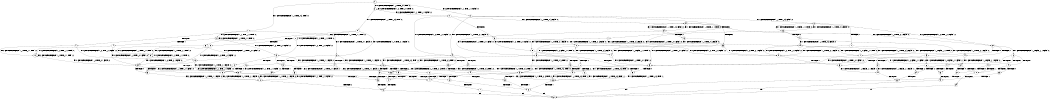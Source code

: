 digraph BCG {
size = "7, 10.5";
center = TRUE;
node [shape = circle];
0 [peripheries = 2];
0 -> 1 [label = "EX !1 !ATOMIC_EXCH_BRANCH (1, +1, TRUE, +0, 3, TRUE) !:0:"];
0 -> 2 [label = "EX !2 !ATOMIC_EXCH_BRANCH (1, +1, TRUE, +1, 1, FALSE) !:0:"];
0 -> 3 [label = "EX !0 !ATOMIC_EXCH_BRANCH (1, +0, TRUE, +0, 1, TRUE) !:0:"];
1 -> 4 [label = "TERMINATE !1"];
1 -> 5 [label = "EX !2 !ATOMIC_EXCH_BRANCH (1, +1, TRUE, +1, 1, TRUE) !:0:"];
1 -> 6 [label = "EX !0 !ATOMIC_EXCH_BRANCH (1, +0, TRUE, +0, 1, FALSE) !:0:"];
2 -> 7 [label = "TERMINATE !2"];
2 -> 8 [label = "EX !1 !ATOMIC_EXCH_BRANCH (1, +1, TRUE, +0, 3, FALSE) !:0:"];
2 -> 9 [label = "EX !0 !ATOMIC_EXCH_BRANCH (1, +0, TRUE, +0, 1, FALSE) !:0:"];
3 -> 10 [label = "EX !1 !ATOMIC_EXCH_BRANCH (1, +1, TRUE, +0, 3, TRUE) !:0:"];
3 -> 11 [label = "EX !2 !ATOMIC_EXCH_BRANCH (1, +1, TRUE, +1, 1, FALSE) !:0:"];
3 -> 3 [label = "EX !0 !ATOMIC_EXCH_BRANCH (1, +0, TRUE, +0, 1, TRUE) !:0:"];
4 -> 12 [label = "EX !2 !ATOMIC_EXCH_BRANCH (1, +1, TRUE, +1, 1, TRUE) !:0:"];
4 -> 13 [label = "EX !0 !ATOMIC_EXCH_BRANCH (1, +0, TRUE, +0, 1, FALSE) !:0:"];
5 -> 14 [label = "TERMINATE !1"];
5 -> 15 [label = "EX !0 !ATOMIC_EXCH_BRANCH (1, +0, TRUE, +0, 1, FALSE) !:0:"];
5 -> 5 [label = "EX !2 !ATOMIC_EXCH_BRANCH (1, +1, TRUE, +1, 1, TRUE) !:0:"];
6 -> 16 [label = "TERMINATE !1"];
6 -> 17 [label = "TERMINATE !0"];
6 -> 18 [label = "EX !2 !ATOMIC_EXCH_BRANCH (1, +1, TRUE, +1, 1, FALSE) !:0:"];
7 -> 19 [label = "EX !1 !ATOMIC_EXCH_BRANCH (1, +1, TRUE, +0, 3, FALSE) !:0:"];
7 -> 20 [label = "EX !0 !ATOMIC_EXCH_BRANCH (1, +0, TRUE, +0, 1, FALSE) !:0:"];
8 -> 21 [label = "TERMINATE !2"];
8 -> 22 [label = "EX !0 !ATOMIC_EXCH_BRANCH (1, +0, TRUE, +0, 1, FALSE) !:0:"];
8 -> 23 [label = "EX !1 !ATOMIC_EXCH_BRANCH (1, +0, FALSE, +1, 1, TRUE) !:0:"];
9 -> 24 [label = "TERMINATE !2"];
9 -> 25 [label = "TERMINATE !0"];
9 -> 18 [label = "EX !1 !ATOMIC_EXCH_BRANCH (1, +1, TRUE, +0, 3, TRUE) !:0:"];
10 -> 26 [label = "TERMINATE !1"];
10 -> 27 [label = "EX !2 !ATOMIC_EXCH_BRANCH (1, +1, TRUE, +1, 1, TRUE) !:0:"];
10 -> 6 [label = "EX !0 !ATOMIC_EXCH_BRANCH (1, +0, TRUE, +0, 1, FALSE) !:0:"];
11 -> 28 [label = "TERMINATE !2"];
11 -> 29 [label = "EX !1 !ATOMIC_EXCH_BRANCH (1, +1, TRUE, +0, 3, FALSE) !:0:"];
11 -> 9 [label = "EX !0 !ATOMIC_EXCH_BRANCH (1, +0, TRUE, +0, 1, FALSE) !:0:"];
12 -> 30 [label = "EX !0 !ATOMIC_EXCH_BRANCH (1, +0, TRUE, +0, 1, FALSE) !:0:"];
12 -> 12 [label = "EX !2 !ATOMIC_EXCH_BRANCH (1, +1, TRUE, +1, 1, TRUE) !:0:"];
13 -> 31 [label = "TERMINATE !0"];
13 -> 32 [label = "EX !2 !ATOMIC_EXCH_BRANCH (1, +1, TRUE, +1, 1, FALSE) !:0:"];
14 -> 30 [label = "EX !0 !ATOMIC_EXCH_BRANCH (1, +0, TRUE, +0, 1, FALSE) !:0:"];
14 -> 12 [label = "EX !2 !ATOMIC_EXCH_BRANCH (1, +1, TRUE, +1, 1, TRUE) !:0:"];
15 -> 33 [label = "TERMINATE !1"];
15 -> 34 [label = "TERMINATE !0"];
15 -> 18 [label = "EX !2 !ATOMIC_EXCH_BRANCH (1, +1, TRUE, +1, 1, FALSE) !:0:"];
16 -> 31 [label = "TERMINATE !0"];
16 -> 32 [label = "EX !2 !ATOMIC_EXCH_BRANCH (1, +1, TRUE, +1, 1, FALSE) !:0:"];
17 -> 35 [label = "TERMINATE !1"];
17 -> 36 [label = "EX !2 !ATOMIC_EXCH_BRANCH (1, +1, TRUE, +1, 1, FALSE) !:1:"];
18 -> 37 [label = "TERMINATE !1"];
18 -> 38 [label = "TERMINATE !2"];
18 -> 39 [label = "TERMINATE !0"];
19 -> 40 [label = "EX !0 !ATOMIC_EXCH_BRANCH (1, +0, TRUE, +0, 1, FALSE) !:0:"];
19 -> 41 [label = "EX !1 !ATOMIC_EXCH_BRANCH (1, +0, FALSE, +1, 1, TRUE) !:0:"];
20 -> 42 [label = "TERMINATE !0"];
20 -> 43 [label = "EX !1 !ATOMIC_EXCH_BRANCH (1, +1, TRUE, +0, 3, TRUE) !:0:"];
21 -> 40 [label = "EX !0 !ATOMIC_EXCH_BRANCH (1, +0, TRUE, +0, 1, FALSE) !:0:"];
21 -> 41 [label = "EX !1 !ATOMIC_EXCH_BRANCH (1, +0, FALSE, +1, 1, TRUE) !:0:"];
22 -> 44 [label = "TERMINATE !2"];
22 -> 45 [label = "TERMINATE !0"];
22 -> 46 [label = "EX !1 !ATOMIC_EXCH_BRANCH (1, +0, FALSE, +1, 1, FALSE) !:0:"];
23 -> 47 [label = "TERMINATE !2"];
23 -> 48 [label = "EX !0 !ATOMIC_EXCH_BRANCH (1, +0, TRUE, +0, 1, FALSE) !:0:"];
23 -> 8 [label = "EX !1 !ATOMIC_EXCH_BRANCH (1, +1, TRUE, +0, 3, FALSE) !:0:"];
24 -> 42 [label = "TERMINATE !0"];
24 -> 43 [label = "EX !1 !ATOMIC_EXCH_BRANCH (1, +1, TRUE, +0, 3, TRUE) !:0:"];
25 -> 49 [label = "TERMINATE !2"];
25 -> 36 [label = "EX !1 !ATOMIC_EXCH_BRANCH (1, +1, TRUE, +0, 3, TRUE) !:1:"];
26 -> 50 [label = "EX !2 !ATOMIC_EXCH_BRANCH (1, +1, TRUE, +1, 1, TRUE) !:0:"];
26 -> 13 [label = "EX !0 !ATOMIC_EXCH_BRANCH (1, +0, TRUE, +0, 1, FALSE) !:0:"];
27 -> 51 [label = "TERMINATE !1"];
27 -> 27 [label = "EX !2 !ATOMIC_EXCH_BRANCH (1, +1, TRUE, +1, 1, TRUE) !:0:"];
27 -> 15 [label = "EX !0 !ATOMIC_EXCH_BRANCH (1, +0, TRUE, +0, 1, FALSE) !:0:"];
28 -> 52 [label = "EX !1 !ATOMIC_EXCH_BRANCH (1, +1, TRUE, +0, 3, FALSE) !:0:"];
28 -> 20 [label = "EX !0 !ATOMIC_EXCH_BRANCH (1, +0, TRUE, +0, 1, FALSE) !:0:"];
29 -> 53 [label = "TERMINATE !2"];
29 -> 54 [label = "EX !1 !ATOMIC_EXCH_BRANCH (1, +0, FALSE, +1, 1, TRUE) !:0:"];
29 -> 22 [label = "EX !0 !ATOMIC_EXCH_BRANCH (1, +0, TRUE, +0, 1, FALSE) !:0:"];
30 -> 55 [label = "TERMINATE !0"];
30 -> 32 [label = "EX !2 !ATOMIC_EXCH_BRANCH (1, +1, TRUE, +1, 1, FALSE) !:0:"];
31 -> 56 [label = "EX !2 !ATOMIC_EXCH_BRANCH (1, +1, TRUE, +1, 1, FALSE) !:2:"];
32 -> 57 [label = "TERMINATE !2"];
32 -> 58 [label = "TERMINATE !0"];
33 -> 55 [label = "TERMINATE !0"];
33 -> 32 [label = "EX !2 !ATOMIC_EXCH_BRANCH (1, +1, TRUE, +1, 1, FALSE) !:0:"];
34 -> 59 [label = "TERMINATE !1"];
34 -> 36 [label = "EX !2 !ATOMIC_EXCH_BRANCH (1, +1, TRUE, +1, 1, FALSE) !:1:"];
35 -> 56 [label = "EX !2 !ATOMIC_EXCH_BRANCH (1, +1, TRUE, +1, 1, FALSE) !:2:"];
36 -> 60 [label = "TERMINATE !1"];
36 -> 61 [label = "TERMINATE !2"];
37 -> 57 [label = "TERMINATE !2"];
37 -> 58 [label = "TERMINATE !0"];
38 -> 57 [label = "TERMINATE !1"];
38 -> 62 [label = "TERMINATE !0"];
39 -> 60 [label = "TERMINATE !1"];
39 -> 61 [label = "TERMINATE !2"];
40 -> 63 [label = "TERMINATE !0"];
40 -> 64 [label = "EX !1 !ATOMIC_EXCH_BRANCH (1, +0, FALSE, +1, 1, FALSE) !:0:"];
41 -> 65 [label = "EX !0 !ATOMIC_EXCH_BRANCH (1, +0, TRUE, +0, 1, FALSE) !:0:"];
41 -> 19 [label = "EX !1 !ATOMIC_EXCH_BRANCH (1, +1, TRUE, +0, 3, FALSE) !:0:"];
42 -> 66 [label = "EX !1 !ATOMIC_EXCH_BRANCH (1, +1, TRUE, +0, 3, TRUE) !:1:"];
43 -> 57 [label = "TERMINATE !1"];
43 -> 62 [label = "TERMINATE !0"];
44 -> 63 [label = "TERMINATE !0"];
44 -> 64 [label = "EX !1 !ATOMIC_EXCH_BRANCH (1, +0, FALSE, +1, 1, FALSE) !:0:"];
45 -> 67 [label = "TERMINATE !2"];
45 -> 68 [label = "EX !1 !ATOMIC_EXCH_BRANCH (1, +0, FALSE, +1, 1, FALSE) !:1:"];
46 -> 69 [label = "TERMINATE !1"];
46 -> 70 [label = "TERMINATE !2"];
46 -> 71 [label = "TERMINATE !0"];
47 -> 65 [label = "EX !0 !ATOMIC_EXCH_BRANCH (1, +0, TRUE, +0, 1, FALSE) !:0:"];
47 -> 19 [label = "EX !1 !ATOMIC_EXCH_BRANCH (1, +1, TRUE, +0, 3, FALSE) !:0:"];
48 -> 72 [label = "TERMINATE !2"];
48 -> 73 [label = "TERMINATE !0"];
48 -> 18 [label = "EX !1 !ATOMIC_EXCH_BRANCH (1, +1, TRUE, +0, 3, TRUE) !:0:"];
49 -> 66 [label = "EX !1 !ATOMIC_EXCH_BRANCH (1, +1, TRUE, +0, 3, TRUE) !:1:"];
50 -> 50 [label = "EX !2 !ATOMIC_EXCH_BRANCH (1, +1, TRUE, +1, 1, TRUE) !:0:"];
50 -> 30 [label = "EX !0 !ATOMIC_EXCH_BRANCH (1, +0, TRUE, +0, 1, FALSE) !:0:"];
51 -> 50 [label = "EX !2 !ATOMIC_EXCH_BRANCH (1, +1, TRUE, +1, 1, TRUE) !:0:"];
51 -> 30 [label = "EX !0 !ATOMIC_EXCH_BRANCH (1, +0, TRUE, +0, 1, FALSE) !:0:"];
52 -> 74 [label = "EX !1 !ATOMIC_EXCH_BRANCH (1, +0, FALSE, +1, 1, TRUE) !:0:"];
52 -> 40 [label = "EX !0 !ATOMIC_EXCH_BRANCH (1, +0, TRUE, +0, 1, FALSE) !:0:"];
53 -> 74 [label = "EX !1 !ATOMIC_EXCH_BRANCH (1, +0, FALSE, +1, 1, TRUE) !:0:"];
53 -> 40 [label = "EX !0 !ATOMIC_EXCH_BRANCH (1, +0, TRUE, +0, 1, FALSE) !:0:"];
54 -> 75 [label = "TERMINATE !2"];
54 -> 29 [label = "EX !1 !ATOMIC_EXCH_BRANCH (1, +1, TRUE, +0, 3, FALSE) !:0:"];
54 -> 48 [label = "EX !0 !ATOMIC_EXCH_BRANCH (1, +0, TRUE, +0, 1, FALSE) !:0:"];
55 -> 56 [label = "EX !2 !ATOMIC_EXCH_BRANCH (1, +1, TRUE, +1, 1, FALSE) !:2:"];
56 -> 76 [label = "TERMINATE !2"];
57 -> 77 [label = "TERMINATE !0"];
58 -> 76 [label = "TERMINATE !2"];
59 -> 56 [label = "EX !2 !ATOMIC_EXCH_BRANCH (1, +1, TRUE, +1, 1, FALSE) !:2:"];
60 -> 76 [label = "TERMINATE !2"];
61 -> 78 [label = "TERMINATE !1"];
62 -> 78 [label = "TERMINATE !1"];
63 -> 79 [label = "EX !1 !ATOMIC_EXCH_BRANCH (1, +0, FALSE, +1, 1, FALSE) !:1:"];
64 -> 80 [label = "TERMINATE !1"];
64 -> 81 [label = "TERMINATE !0"];
65 -> 82 [label = "TERMINATE !0"];
65 -> 43 [label = "EX !1 !ATOMIC_EXCH_BRANCH (1, +1, TRUE, +0, 3, TRUE) !:0:"];
66 -> 78 [label = "TERMINATE !1"];
67 -> 79 [label = "EX !1 !ATOMIC_EXCH_BRANCH (1, +0, FALSE, +1, 1, FALSE) !:1:"];
68 -> 83 [label = "TERMINATE !1"];
68 -> 84 [label = "TERMINATE !2"];
69 -> 80 [label = "TERMINATE !2"];
69 -> 85 [label = "TERMINATE !0"];
70 -> 80 [label = "TERMINATE !1"];
70 -> 81 [label = "TERMINATE !0"];
71 -> 83 [label = "TERMINATE !1"];
71 -> 84 [label = "TERMINATE !2"];
72 -> 82 [label = "TERMINATE !0"];
72 -> 43 [label = "EX !1 !ATOMIC_EXCH_BRANCH (1, +1, TRUE, +0, 3, TRUE) !:0:"];
73 -> 86 [label = "TERMINATE !2"];
73 -> 36 [label = "EX !1 !ATOMIC_EXCH_BRANCH (1, +1, TRUE, +0, 3, TRUE) !:1:"];
74 -> 52 [label = "EX !1 !ATOMIC_EXCH_BRANCH (1, +1, TRUE, +0, 3, FALSE) !:0:"];
74 -> 65 [label = "EX !0 !ATOMIC_EXCH_BRANCH (1, +0, TRUE, +0, 1, FALSE) !:0:"];
75 -> 52 [label = "EX !1 !ATOMIC_EXCH_BRANCH (1, +1, TRUE, +0, 3, FALSE) !:0:"];
75 -> 65 [label = "EX !0 !ATOMIC_EXCH_BRANCH (1, +0, TRUE, +0, 1, FALSE) !:0:"];
76 -> 87 [label = "exit"];
77 -> 87 [label = "exit"];
78 -> 87 [label = "exit"];
79 -> 88 [label = "TERMINATE !1"];
80 -> 89 [label = "TERMINATE !0"];
81 -> 88 [label = "TERMINATE !1"];
82 -> 66 [label = "EX !1 !ATOMIC_EXCH_BRANCH (1, +1, TRUE, +0, 3, TRUE) !:1:"];
83 -> 90 [label = "TERMINATE !2"];
84 -> 88 [label = "TERMINATE !1"];
85 -> 90 [label = "TERMINATE !2"];
86 -> 66 [label = "EX !1 !ATOMIC_EXCH_BRANCH (1, +1, TRUE, +0, 3, TRUE) !:1:"];
88 -> 87 [label = "exit"];
89 -> 87 [label = "exit"];
90 -> 87 [label = "exit"];
}
